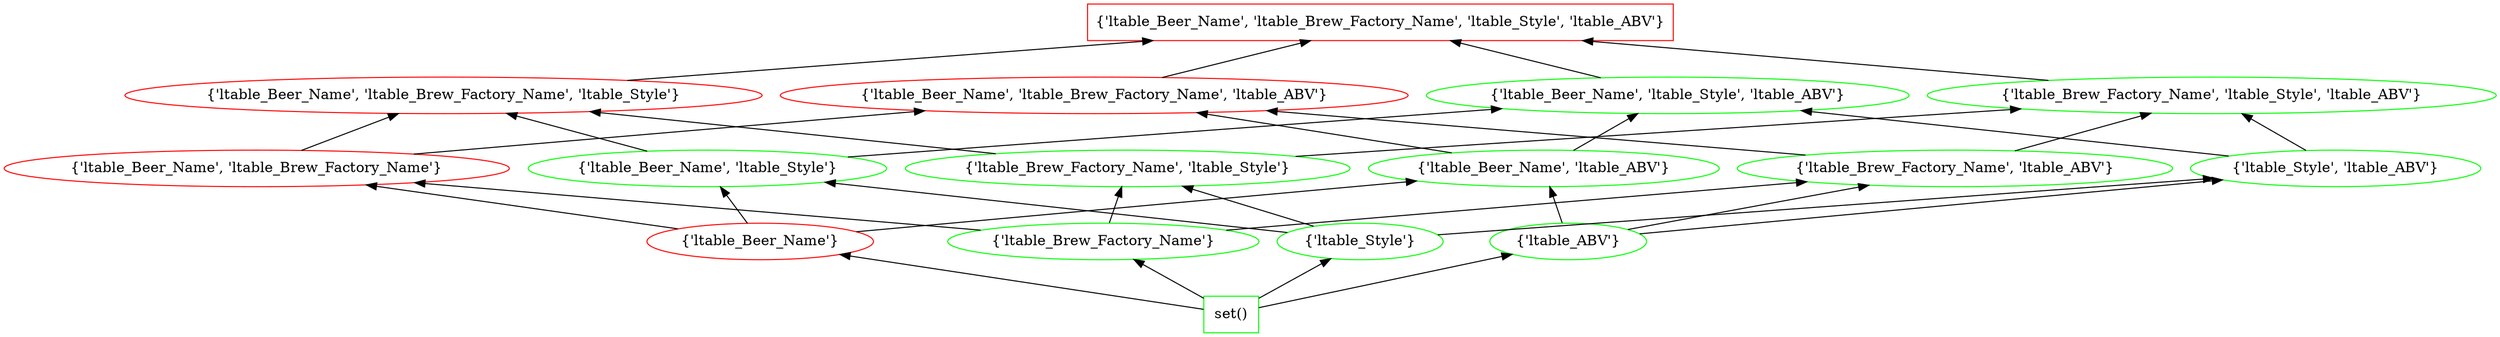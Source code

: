 digraph G {
splines="line"
rankdir=BT
"{'ltable_Beer_Name', 'ltable_Brew_Factory_Name', 'ltable_Style', 'ltable_ABV'}" [shape=box];
"set()" [shape=box];
"set()" [color=green];
"set()" -> "{'ltable_Beer_Name'}";
"set()" -> "{'ltable_Brew_Factory_Name'}";
"set()" -> "{'ltable_Style'}";
"set()" -> "{'ltable_ABV'}";
"{'ltable_Beer_Name'}" [color=red];
"{'ltable_Beer_Name'}" -> "{'ltable_Beer_Name', 'ltable_Brew_Factory_Name'}";
"{'ltable_Beer_Name'}" -> "{'ltable_Beer_Name', 'ltable_Style'}";
"{'ltable_Beer_Name'}" -> "{'ltable_Beer_Name', 'ltable_ABV'}";
"{'ltable_Brew_Factory_Name'}" [color=green];
"{'ltable_Brew_Factory_Name'}" -> "{'ltable_Beer_Name', 'ltable_Brew_Factory_Name'}";
"{'ltable_Brew_Factory_Name'}" -> "{'ltable_Brew_Factory_Name', 'ltable_Style'}";
"{'ltable_Brew_Factory_Name'}" -> "{'ltable_Brew_Factory_Name', 'ltable_ABV'}";
"{'ltable_Style'}" [color=green];
"{'ltable_Style'}" -> "{'ltable_Beer_Name', 'ltable_Style'}";
"{'ltable_Style'}" -> "{'ltable_Brew_Factory_Name', 'ltable_Style'}";
"{'ltable_Style'}" -> "{'ltable_Style', 'ltable_ABV'}";
"{'ltable_ABV'}" [color=green];
"{'ltable_ABV'}" -> "{'ltable_Beer_Name', 'ltable_ABV'}";
"{'ltable_ABV'}" -> "{'ltable_Brew_Factory_Name', 'ltable_ABV'}";
"{'ltable_ABV'}" -> "{'ltable_Style', 'ltable_ABV'}";
"{'ltable_Beer_Name', 'ltable_Brew_Factory_Name'}" [color=red];
"{'ltable_Beer_Name', 'ltable_Brew_Factory_Name'}" -> "{'ltable_Beer_Name', 'ltable_Brew_Factory_Name', 'ltable_Style'}";
"{'ltable_Beer_Name', 'ltable_Brew_Factory_Name'}" -> "{'ltable_Beer_Name', 'ltable_Brew_Factory_Name', 'ltable_ABV'}";
"{'ltable_Beer_Name', 'ltable_Style'}" [color=green];
"{'ltable_Beer_Name', 'ltable_Style'}" -> "{'ltable_Beer_Name', 'ltable_Brew_Factory_Name', 'ltable_Style'}";
"{'ltable_Beer_Name', 'ltable_Style'}" -> "{'ltable_Beer_Name', 'ltable_Style', 'ltable_ABV'}";
"{'ltable_Beer_Name', 'ltable_ABV'}" [color=green];
"{'ltable_Beer_Name', 'ltable_ABV'}" -> "{'ltable_Beer_Name', 'ltable_Brew_Factory_Name', 'ltable_ABV'}";
"{'ltable_Beer_Name', 'ltable_ABV'}" -> "{'ltable_Beer_Name', 'ltable_Style', 'ltable_ABV'}";
"{'ltable_Brew_Factory_Name', 'ltable_Style'}" [color=green];
"{'ltable_Brew_Factory_Name', 'ltable_Style'}" -> "{'ltable_Beer_Name', 'ltable_Brew_Factory_Name', 'ltable_Style'}";
"{'ltable_Brew_Factory_Name', 'ltable_Style'}" -> "{'ltable_Brew_Factory_Name', 'ltable_Style', 'ltable_ABV'}";
"{'ltable_Brew_Factory_Name', 'ltable_ABV'}" [color=green];
"{'ltable_Brew_Factory_Name', 'ltable_ABV'}" -> "{'ltable_Beer_Name', 'ltable_Brew_Factory_Name', 'ltable_ABV'}";
"{'ltable_Brew_Factory_Name', 'ltable_ABV'}" -> "{'ltable_Brew_Factory_Name', 'ltable_Style', 'ltable_ABV'}";
"{'ltable_Style', 'ltable_ABV'}" [color=green];
"{'ltable_Style', 'ltable_ABV'}" -> "{'ltable_Beer_Name', 'ltable_Style', 'ltable_ABV'}";
"{'ltable_Style', 'ltable_ABV'}" -> "{'ltable_Brew_Factory_Name', 'ltable_Style', 'ltable_ABV'}";
"{'ltable_Beer_Name', 'ltable_Brew_Factory_Name', 'ltable_Style'}" [color=red];
"{'ltable_Beer_Name', 'ltable_Brew_Factory_Name', 'ltable_Style'}" -> "{'ltable_Beer_Name', 'ltable_Brew_Factory_Name', 'ltable_Style', 'ltable_ABV'}";
"{'ltable_Beer_Name', 'ltable_Brew_Factory_Name', 'ltable_ABV'}" [color=red];
"{'ltable_Beer_Name', 'ltable_Brew_Factory_Name', 'ltable_ABV'}" -> "{'ltable_Beer_Name', 'ltable_Brew_Factory_Name', 'ltable_Style', 'ltable_ABV'}";
"{'ltable_Beer_Name', 'ltable_Style', 'ltable_ABV'}" [color=green];
"{'ltable_Beer_Name', 'ltable_Style', 'ltable_ABV'}" -> "{'ltable_Beer_Name', 'ltable_Brew_Factory_Name', 'ltable_Style', 'ltable_ABV'}";
"{'ltable_Brew_Factory_Name', 'ltable_Style', 'ltable_ABV'}" [color=green];
"{'ltable_Brew_Factory_Name', 'ltable_Style', 'ltable_ABV'}" -> "{'ltable_Beer_Name', 'ltable_Brew_Factory_Name', 'ltable_Style', 'ltable_ABV'}";
"{'ltable_Beer_Name', 'ltable_Brew_Factory_Name', 'ltable_Style', 'ltable_ABV'}" [color=red];
}